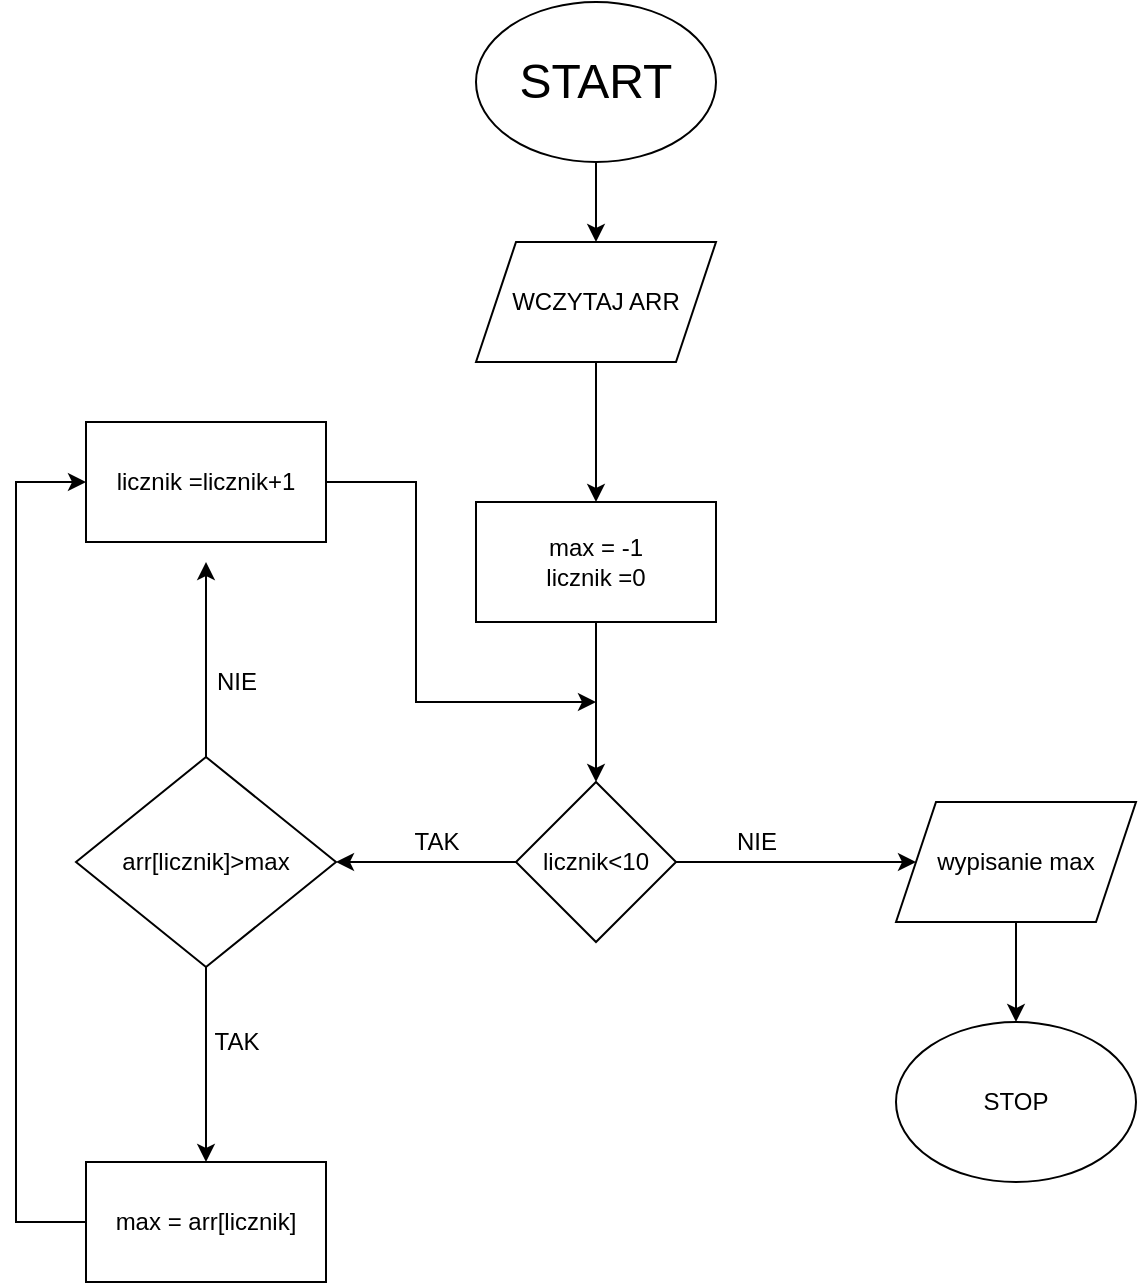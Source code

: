<mxfile version="14.4.9" type="github">
  <diagram id="QiDqEkDkSL9uCUw2_H0L" name="Page-1">
    <mxGraphModel dx="449" dy="770" grid="1" gridSize="10" guides="1" tooltips="1" connect="1" arrows="1" fold="1" page="1" pageScale="1" pageWidth="827" pageHeight="1169" math="0" shadow="0">
      <root>
        <mxCell id="0" />
        <mxCell id="1" parent="0" />
        <mxCell id="sT3fVaRQvANdI86sYXps-3" value="" style="edgeStyle=orthogonalEdgeStyle;rounded=0;orthogonalLoop=1;jettySize=auto;html=1;" edge="1" parent="1" source="sT3fVaRQvANdI86sYXps-1" target="sT3fVaRQvANdI86sYXps-2">
          <mxGeometry relative="1" as="geometry" />
        </mxCell>
        <mxCell id="sT3fVaRQvANdI86sYXps-1" value="&lt;font style=&quot;font-size: 24px&quot;&gt;START&lt;/font&gt;" style="ellipse;whiteSpace=wrap;html=1;" vertex="1" parent="1">
          <mxGeometry x="310" y="30" width="120" height="80" as="geometry" />
        </mxCell>
        <mxCell id="sT3fVaRQvANdI86sYXps-5" value="" style="edgeStyle=orthogonalEdgeStyle;rounded=0;orthogonalLoop=1;jettySize=auto;html=1;" edge="1" parent="1" source="sT3fVaRQvANdI86sYXps-2" target="sT3fVaRQvANdI86sYXps-4">
          <mxGeometry relative="1" as="geometry" />
        </mxCell>
        <mxCell id="sT3fVaRQvANdI86sYXps-2" value="WCZYTAJ ARR " style="shape=parallelogram;perimeter=parallelogramPerimeter;whiteSpace=wrap;html=1;fixedSize=1;" vertex="1" parent="1">
          <mxGeometry x="310" y="150" width="120" height="60" as="geometry" />
        </mxCell>
        <mxCell id="sT3fVaRQvANdI86sYXps-7" value="" style="edgeStyle=orthogonalEdgeStyle;rounded=0;orthogonalLoop=1;jettySize=auto;html=1;" edge="1" parent="1" source="sT3fVaRQvANdI86sYXps-4" target="sT3fVaRQvANdI86sYXps-6">
          <mxGeometry relative="1" as="geometry" />
        </mxCell>
        <mxCell id="sT3fVaRQvANdI86sYXps-4" value="&lt;div&gt;max = -1&lt;/div&gt;&lt;div&gt;licznik =0&lt;br&gt;&lt;/div&gt;" style="rounded=0;whiteSpace=wrap;html=1;" vertex="1" parent="1">
          <mxGeometry x="310" y="280" width="120" height="60" as="geometry" />
        </mxCell>
        <mxCell id="sT3fVaRQvANdI86sYXps-8" style="edgeStyle=orthogonalEdgeStyle;rounded=0;orthogonalLoop=1;jettySize=auto;html=1;entryX=1;entryY=0.5;entryDx=0;entryDy=0;" edge="1" parent="1" source="sT3fVaRQvANdI86sYXps-6" target="sT3fVaRQvANdI86sYXps-12">
          <mxGeometry relative="1" as="geometry">
            <mxPoint x="240" y="460" as="targetPoint" />
          </mxGeometry>
        </mxCell>
        <mxCell id="sT3fVaRQvANdI86sYXps-9" style="edgeStyle=orthogonalEdgeStyle;rounded=0;orthogonalLoop=1;jettySize=auto;html=1;entryX=0;entryY=0.5;entryDx=0;entryDy=0;" edge="1" parent="1" source="sT3fVaRQvANdI86sYXps-6" target="sT3fVaRQvANdI86sYXps-23">
          <mxGeometry relative="1" as="geometry">
            <mxPoint x="520" y="460" as="targetPoint" />
          </mxGeometry>
        </mxCell>
        <mxCell id="sT3fVaRQvANdI86sYXps-6" value="licznik&amp;lt;10" style="rhombus;whiteSpace=wrap;html=1;" vertex="1" parent="1">
          <mxGeometry x="330" y="420" width="80" height="80" as="geometry" />
        </mxCell>
        <mxCell id="sT3fVaRQvANdI86sYXps-10" value="NIE" style="text;html=1;align=center;verticalAlign=middle;resizable=0;points=[];autosize=1;" vertex="1" parent="1">
          <mxGeometry x="430" y="440" width="40" height="20" as="geometry" />
        </mxCell>
        <mxCell id="sT3fVaRQvANdI86sYXps-11" value="TAK" style="text;html=1;align=center;verticalAlign=middle;resizable=0;points=[];autosize=1;" vertex="1" parent="1">
          <mxGeometry x="270" y="440" width="40" height="20" as="geometry" />
        </mxCell>
        <mxCell id="sT3fVaRQvANdI86sYXps-13" style="edgeStyle=orthogonalEdgeStyle;rounded=0;orthogonalLoop=1;jettySize=auto;html=1;" edge="1" parent="1" source="sT3fVaRQvANdI86sYXps-12">
          <mxGeometry relative="1" as="geometry">
            <mxPoint x="175" y="310" as="targetPoint" />
          </mxGeometry>
        </mxCell>
        <mxCell id="sT3fVaRQvANdI86sYXps-14" style="edgeStyle=orthogonalEdgeStyle;rounded=0;orthogonalLoop=1;jettySize=auto;html=1;" edge="1" parent="1" source="sT3fVaRQvANdI86sYXps-12">
          <mxGeometry relative="1" as="geometry">
            <mxPoint x="175" y="610" as="targetPoint" />
          </mxGeometry>
        </mxCell>
        <mxCell id="sT3fVaRQvANdI86sYXps-12" value="arr[licznik]&amp;gt;max" style="rhombus;whiteSpace=wrap;html=1;" vertex="1" parent="1">
          <mxGeometry x="110" y="407.5" width="130" height="105" as="geometry" />
        </mxCell>
        <mxCell id="sT3fVaRQvANdI86sYXps-15" value="TAK" style="text;html=1;align=center;verticalAlign=middle;resizable=0;points=[];autosize=1;" vertex="1" parent="1">
          <mxGeometry x="170" y="540" width="40" height="20" as="geometry" />
        </mxCell>
        <mxCell id="sT3fVaRQvANdI86sYXps-16" value="NIE" style="text;html=1;align=center;verticalAlign=middle;resizable=0;points=[];autosize=1;" vertex="1" parent="1">
          <mxGeometry x="170" y="360" width="40" height="20" as="geometry" />
        </mxCell>
        <mxCell id="sT3fVaRQvANdI86sYXps-18" value="" style="edgeStyle=orthogonalEdgeStyle;rounded=0;orthogonalLoop=1;jettySize=auto;html=1;" edge="1" parent="1" source="sT3fVaRQvANdI86sYXps-17">
          <mxGeometry relative="1" as="geometry">
            <mxPoint x="370" y="380" as="targetPoint" />
            <Array as="points">
              <mxPoint x="280" y="270" />
              <mxPoint x="280" y="380" />
            </Array>
          </mxGeometry>
        </mxCell>
        <mxCell id="sT3fVaRQvANdI86sYXps-17" value="licznik =licznik+1" style="rounded=0;whiteSpace=wrap;html=1;" vertex="1" parent="1">
          <mxGeometry x="115" y="240" width="120" height="60" as="geometry" />
        </mxCell>
        <mxCell id="sT3fVaRQvANdI86sYXps-20" style="edgeStyle=orthogonalEdgeStyle;rounded=0;orthogonalLoop=1;jettySize=auto;html=1;entryX=0;entryY=0.5;entryDx=0;entryDy=0;" edge="1" parent="1" source="sT3fVaRQvANdI86sYXps-19" target="sT3fVaRQvANdI86sYXps-17">
          <mxGeometry relative="1" as="geometry">
            <Array as="points">
              <mxPoint x="80" y="640" />
              <mxPoint x="80" y="270" />
            </Array>
          </mxGeometry>
        </mxCell>
        <mxCell id="sT3fVaRQvANdI86sYXps-19" value="max = arr[licznik]" style="rounded=0;whiteSpace=wrap;html=1;" vertex="1" parent="1">
          <mxGeometry x="115" y="610" width="120" height="60" as="geometry" />
        </mxCell>
        <mxCell id="sT3fVaRQvANdI86sYXps-26" value="" style="edgeStyle=orthogonalEdgeStyle;rounded=0;orthogonalLoop=1;jettySize=auto;html=1;" edge="1" parent="1" source="sT3fVaRQvANdI86sYXps-23" target="sT3fVaRQvANdI86sYXps-24">
          <mxGeometry relative="1" as="geometry" />
        </mxCell>
        <mxCell id="sT3fVaRQvANdI86sYXps-23" value="wypisanie max" style="shape=parallelogram;perimeter=parallelogramPerimeter;whiteSpace=wrap;html=1;fixedSize=1;" vertex="1" parent="1">
          <mxGeometry x="520" y="430" width="120" height="60" as="geometry" />
        </mxCell>
        <mxCell id="sT3fVaRQvANdI86sYXps-24" value="STOP" style="ellipse;whiteSpace=wrap;html=1;" vertex="1" parent="1">
          <mxGeometry x="520" y="540" width="120" height="80" as="geometry" />
        </mxCell>
      </root>
    </mxGraphModel>
  </diagram>
</mxfile>
